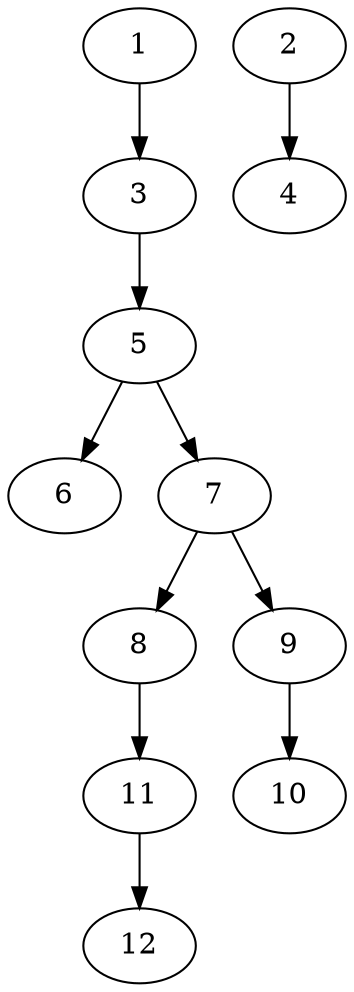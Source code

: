 // DAG (tier=1-easy, mode=data, n=12, ccr=0.346, fat=0.440, density=0.366, regular=0.692, jump=0.013, mindata=1048576, maxdata=8388608)
// DAG automatically generated by daggen at Sun Aug 24 16:33:33 2025
// /home/ermia/Project/Environments/daggen/bin/daggen --dot --ccr 0.346 --fat 0.440 --regular 0.692 --density 0.366 --jump 0.013 --mindata 1048576 --maxdata 8388608 -n 12 
digraph G {
  1 [size="481088254510515617792", alpha="0.14", expect_size="240544127255257808896"]
  1 -> 3 [size ="491179036639232"]
  2 [size="58241127504705736", alpha="0.05", expect_size="29120563752352868"]
  2 -> 4 [size ="52428800000000"]
  3 [size="5281366994799186", alpha="0.10", expect_size="2640683497399593"]
  3 -> 5 [size ="172065793507328"]
  4 [size="58732499165054500864", alpha="0.17", expect_size="29366249582527250432"]
  5 [size="153537857162372992", alpha="0.12", expect_size="76768928581186496"]
  5 -> 6 [size ="57407069749248"]
  5 -> 7 [size ="57407069749248"]
  6 [size="8650311077171457", alpha="0.01", expect_size="4325155538585728"]
  7 [size="111349641438754016", alpha="0.07", expect_size="55674820719377008"]
  7 -> 8 [size ="117148328394752"]
  7 -> 9 [size ="117148328394752"]
  8 [size="690141845385248640", alpha="0.17", expect_size="345070922692624320"]
  8 -> 11 [size ="489896082931712"]
  9 [size="49108560058650096", alpha="0.09", expect_size="24554280029325048"]
  9 -> 10 [size ="69530160201728"]
  10 [size="8769288685636873", alpha="0.19", expect_size="4384644342818436"]
  11 [size="463207767499762", alpha="0.12", expect_size="231603883749881"]
  11 -> 12 [size ="56228176723968"]
  12 [size="7272157330446221312", alpha="0.07", expect_size="3636078665223110656"]
}